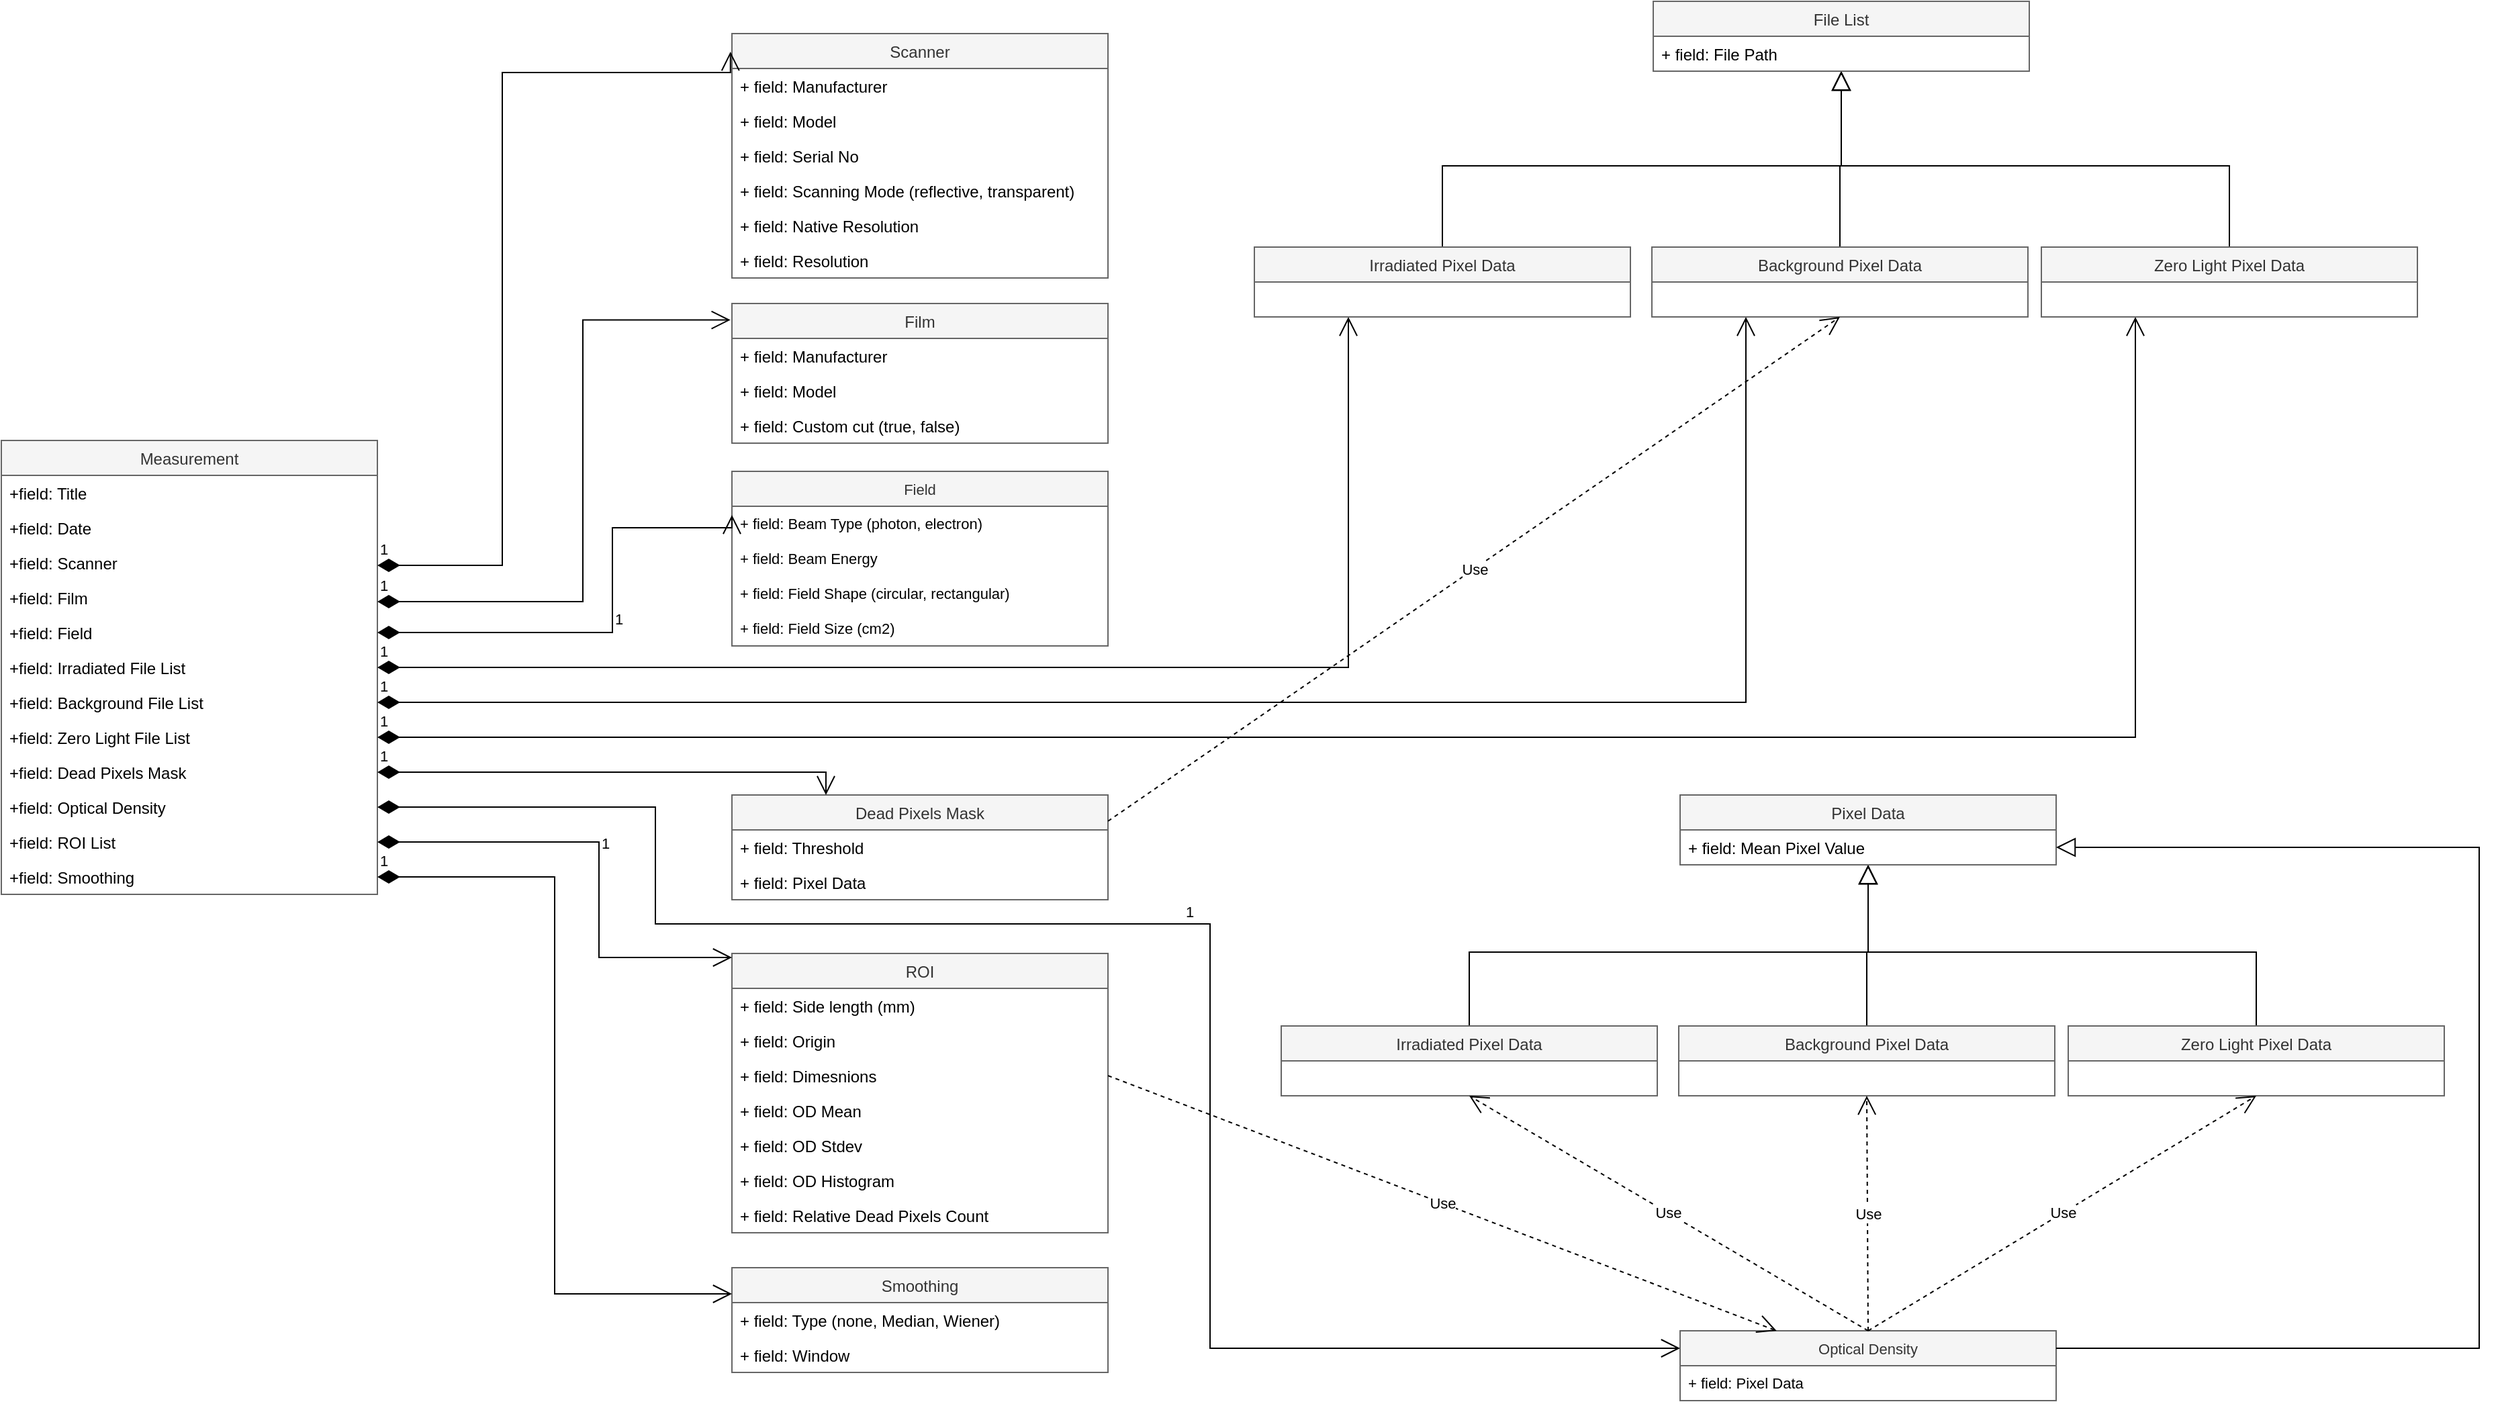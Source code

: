 <mxfile version="18.1.3" type="device" pages="2"><diagram id="Cgivi8TTcmem7rVzOhgb" name="v1"><mxGraphModel dx="2031" dy="1474" grid="0" gridSize="10" guides="1" tooltips="1" connect="1" arrows="1" fold="1" page="0" pageScale="1" pageWidth="1920" pageHeight="1200" background="none" math="0" shadow="0"><root><mxCell id="0"/><mxCell id="1" parent="0"/><mxCell id="pAHylOsLLGRIV1jF3Gna-67" style="edgeStyle=orthogonalEdgeStyle;rounded=0;orthogonalLoop=1;jettySize=auto;html=1;exitX=0.5;exitY=0;exitDx=0;exitDy=0;endArrow=block;endFill=0;endSize=12;entryX=0.5;entryY=1;entryDx=0;entryDy=0;" parent="1" source="pAHylOsLLGRIV1jF3Gna-60" target="pAHylOsLLGRIV1jF3Gna-33" edge="1"><mxGeometry relative="1" as="geometry"><mxPoint x="1412" y="424" as="targetPoint"/></mxGeometry></mxCell><mxCell id="pAHylOsLLGRIV1jF3Gna-77" style="edgeStyle=orthogonalEdgeStyle;rounded=0;orthogonalLoop=1;jettySize=auto;html=1;exitX=0.5;exitY=0;exitDx=0;exitDy=0;endArrow=block;endFill=0;endSize=12;entryX=0.5;entryY=1;entryDx=0;entryDy=0;" parent="1" source="pAHylOsLLGRIV1jF3Gna-65" target="pAHylOsLLGRIV1jF3Gna-33" edge="1"><mxGeometry relative="1" as="geometry"><mxPoint x="877" y="675" as="sourcePoint"/><mxPoint x="1462" y="414" as="targetPoint"/></mxGeometry></mxCell><mxCell id="pAHylOsLLGRIV1jF3Gna-78" style="edgeStyle=orthogonalEdgeStyle;rounded=0;orthogonalLoop=1;jettySize=auto;html=1;exitX=0.5;exitY=0;exitDx=0;exitDy=0;endArrow=block;endFill=0;endSize=12;entryX=0.5;entryY=1;entryDx=0;entryDy=0;" parent="1" source="pAHylOsLLGRIV1jF3Gna-66" target="pAHylOsLLGRIV1jF3Gna-33" edge="1"><mxGeometry relative="1" as="geometry"><mxPoint x="887" y="685" as="sourcePoint"/><mxPoint x="1466" y="443" as="targetPoint"/></mxGeometry></mxCell><mxCell id="pAHylOsLLGRIV1jF3Gna-5" value="Measurement" style="swimlane;fontStyle=0;childLayout=stackLayout;horizontal=1;startSize=26;fillColor=#f5f5f5;horizontalStack=0;resizeParent=1;resizeParentMax=0;resizeLast=0;collapsible=1;marginBottom=0;fontColor=#333333;strokeColor=#666666;" parent="1" vertex="1"><mxGeometry x="50" y="60" width="280" height="338" as="geometry"/></mxCell><mxCell id="pAHylOsLLGRIV1jF3Gna-11" value="+field: Title&#xA;" style="text;strokeColor=none;fillColor=none;align=left;verticalAlign=top;spacingLeft=4;spacingRight=4;overflow=hidden;rotatable=0;points=[[0,0.5],[1,0.5]];portConstraint=eastwest;" parent="pAHylOsLLGRIV1jF3Gna-5" vertex="1"><mxGeometry y="26" width="280" height="26" as="geometry"/></mxCell><mxCell id="pAHylOsLLGRIV1jF3Gna-12" value="+field: Date" style="text;strokeColor=none;fillColor=none;align=left;verticalAlign=top;spacingLeft=4;spacingRight=4;overflow=hidden;rotatable=0;points=[[0,0.5],[1,0.5]];portConstraint=eastwest;" parent="pAHylOsLLGRIV1jF3Gna-5" vertex="1"><mxGeometry y="52" width="280" height="26" as="geometry"/></mxCell><mxCell id="pAHylOsLLGRIV1jF3Gna-14" value="+field: Scanner" style="text;strokeColor=none;fillColor=none;align=left;verticalAlign=top;spacingLeft=4;spacingRight=4;overflow=hidden;rotatable=0;points=[[0,0.5],[1,0.5]];portConstraint=eastwest;" parent="pAHylOsLLGRIV1jF3Gna-5" vertex="1"><mxGeometry y="78" width="280" height="26" as="geometry"/></mxCell><mxCell id="pAHylOsLLGRIV1jF3Gna-15" value="+field: Film" style="text;strokeColor=none;fillColor=none;align=left;verticalAlign=top;spacingLeft=4;spacingRight=4;overflow=hidden;rotatable=0;points=[[0,0.5],[1,0.5]];portConstraint=eastwest;" parent="pAHylOsLLGRIV1jF3Gna-5" vertex="1"><mxGeometry y="104" width="280" height="26" as="geometry"/></mxCell><mxCell id="pAHylOsLLGRIV1jF3Gna-122" value="+field: Field" style="text;strokeColor=none;fillColor=none;align=left;verticalAlign=top;spacingLeft=4;spacingRight=4;overflow=hidden;rotatable=0;points=[[0,0.5],[1,0.5]];portConstraint=eastwest;" parent="pAHylOsLLGRIV1jF3Gna-5" vertex="1"><mxGeometry y="130" width="280" height="26" as="geometry"/></mxCell><mxCell id="pAHylOsLLGRIV1jF3Gna-6" value="+field: Irradiated File List&#xA;" style="text;strokeColor=none;fillColor=none;align=left;verticalAlign=top;spacingLeft=4;spacingRight=4;overflow=hidden;rotatable=0;points=[[0,0.5],[1,0.5]];portConstraint=eastwest;" parent="pAHylOsLLGRIV1jF3Gna-5" vertex="1"><mxGeometry y="156" width="280" height="26" as="geometry"/></mxCell><mxCell id="pAHylOsLLGRIV1jF3Gna-7" value="+field: Background File List" style="text;strokeColor=none;fillColor=none;align=left;verticalAlign=top;spacingLeft=4;spacingRight=4;overflow=hidden;rotatable=0;points=[[0,0.5],[1,0.5]];portConstraint=eastwest;" parent="pAHylOsLLGRIV1jF3Gna-5" vertex="1"><mxGeometry y="182" width="280" height="26" as="geometry"/></mxCell><mxCell id="pAHylOsLLGRIV1jF3Gna-8" value="+field: Zero Light File List" style="text;strokeColor=none;fillColor=none;align=left;verticalAlign=top;spacingLeft=4;spacingRight=4;overflow=hidden;rotatable=0;points=[[0,0.5],[1,0.5]];portConstraint=eastwest;" parent="pAHylOsLLGRIV1jF3Gna-5" vertex="1"><mxGeometry y="208" width="280" height="26" as="geometry"/></mxCell><mxCell id="pAHylOsLLGRIV1jF3Gna-9" value="+field: Dead Pixels Mask" style="text;strokeColor=none;fillColor=none;align=left;verticalAlign=top;spacingLeft=4;spacingRight=4;overflow=hidden;rotatable=0;points=[[0,0.5],[1,0.5]];portConstraint=eastwest;" parent="pAHylOsLLGRIV1jF3Gna-5" vertex="1"><mxGeometry y="234" width="280" height="26" as="geometry"/></mxCell><mxCell id="pAHylOsLLGRIV1jF3Gna-10" value="+field: Optical Density" style="text;strokeColor=none;fillColor=none;align=left;verticalAlign=top;spacingLeft=4;spacingRight=4;overflow=hidden;rotatable=0;points=[[0,0.5],[1,0.5]];portConstraint=eastwest;" parent="pAHylOsLLGRIV1jF3Gna-5" vertex="1"><mxGeometry y="260" width="280" height="26" as="geometry"/></mxCell><mxCell id="pAHylOsLLGRIV1jF3Gna-32" value="+field: ROI List" style="text;strokeColor=none;fillColor=none;align=left;verticalAlign=top;spacingLeft=4;spacingRight=4;overflow=hidden;rotatable=0;points=[[0,0.5],[1,0.5]];portConstraint=eastwest;" parent="pAHylOsLLGRIV1jF3Gna-5" vertex="1"><mxGeometry y="286" width="280" height="26" as="geometry"/></mxCell><mxCell id="pAHylOsLLGRIV1jF3Gna-50" value="+field: Smoothing&#xA;" style="text;strokeColor=none;fillColor=none;align=left;verticalAlign=top;spacingLeft=4;spacingRight=4;overflow=hidden;rotatable=0;points=[[0,0.5],[1,0.5]];portConstraint=eastwest;" parent="pAHylOsLLGRIV1jF3Gna-5" vertex="1"><mxGeometry y="312" width="280" height="26" as="geometry"/></mxCell><mxCell id="pAHylOsLLGRIV1jF3Gna-16" value="Scanner" style="swimlane;fontStyle=0;childLayout=stackLayout;horizontal=1;startSize=26;fillColor=#f5f5f5;horizontalStack=0;resizeParent=1;resizeParentMax=0;resizeLast=0;collapsible=1;marginBottom=0;fontColor=#333333;strokeColor=#666666;" parent="1" vertex="1"><mxGeometry x="594" y="-243" width="280" height="182" as="geometry"/></mxCell><mxCell id="pAHylOsLLGRIV1jF3Gna-18" value="+ field: Manufacturer" style="text;strokeColor=none;fillColor=none;align=left;verticalAlign=top;spacingLeft=4;spacingRight=4;overflow=hidden;rotatable=0;points=[[0,0.5],[1,0.5]];portConstraint=eastwest;" parent="pAHylOsLLGRIV1jF3Gna-16" vertex="1"><mxGeometry y="26" width="280" height="26" as="geometry"/></mxCell><mxCell id="pAHylOsLLGRIV1jF3Gna-20" value="+ field: Model" style="text;strokeColor=none;fillColor=none;align=left;verticalAlign=top;spacingLeft=4;spacingRight=4;overflow=hidden;rotatable=0;points=[[0,0.5],[1,0.5]];portConstraint=eastwest;" parent="pAHylOsLLGRIV1jF3Gna-16" vertex="1"><mxGeometry y="52" width="280" height="26" as="geometry"/></mxCell><mxCell id="pAHylOsLLGRIV1jF3Gna-21" value="+ field: Serial No" style="text;strokeColor=none;fillColor=none;align=left;verticalAlign=top;spacingLeft=4;spacingRight=4;overflow=hidden;rotatable=0;points=[[0,0.5],[1,0.5]];portConstraint=eastwest;" parent="pAHylOsLLGRIV1jF3Gna-16" vertex="1"><mxGeometry y="78" width="280" height="26" as="geometry"/></mxCell><mxCell id="pAHylOsLLGRIV1jF3Gna-19" value="+ field: Scanning Mode (reflective, transparent)" style="text;strokeColor=none;fillColor=none;align=left;verticalAlign=top;spacingLeft=4;spacingRight=4;overflow=hidden;rotatable=0;points=[[0,0.5],[1,0.5]];portConstraint=eastwest;" parent="pAHylOsLLGRIV1jF3Gna-16" vertex="1"><mxGeometry y="104" width="280" height="26" as="geometry"/></mxCell><mxCell id="pAHylOsLLGRIV1jF3Gna-22" value="+ field: Native Resolution" style="text;strokeColor=none;fillColor=none;align=left;verticalAlign=top;spacingLeft=4;spacingRight=4;overflow=hidden;rotatable=0;points=[[0,0.5],[1,0.5]];portConstraint=eastwest;" parent="pAHylOsLLGRIV1jF3Gna-16" vertex="1"><mxGeometry y="130" width="280" height="26" as="geometry"/></mxCell><mxCell id="pAHylOsLLGRIV1jF3Gna-31" value="+ field: Resolution" style="text;strokeColor=none;fillColor=none;align=left;verticalAlign=top;spacingLeft=4;spacingRight=4;overflow=hidden;rotatable=0;points=[[0,0.5],[1,0.5]];portConstraint=eastwest;" parent="pAHylOsLLGRIV1jF3Gna-16" vertex="1"><mxGeometry y="156" width="280" height="26" as="geometry"/></mxCell><mxCell id="pAHylOsLLGRIV1jF3Gna-23" value="Film" style="swimlane;fontStyle=0;childLayout=stackLayout;horizontal=1;startSize=26;fillColor=#f5f5f5;horizontalStack=0;resizeParent=1;resizeParentMax=0;resizeLast=0;collapsible=1;marginBottom=0;fontColor=#333333;strokeColor=#666666;" parent="1" vertex="1"><mxGeometry x="594" y="-42" width="280" height="104" as="geometry"/></mxCell><mxCell id="pAHylOsLLGRIV1jF3Gna-24" value="+ field: Manufacturer" style="text;strokeColor=none;fillColor=none;align=left;verticalAlign=top;spacingLeft=4;spacingRight=4;overflow=hidden;rotatable=0;points=[[0,0.5],[1,0.5]];portConstraint=eastwest;" parent="pAHylOsLLGRIV1jF3Gna-23" vertex="1"><mxGeometry y="26" width="280" height="26" as="geometry"/></mxCell><mxCell id="pAHylOsLLGRIV1jF3Gna-27" value="+ field: Model" style="text;strokeColor=none;fillColor=none;align=left;verticalAlign=top;spacingLeft=4;spacingRight=4;overflow=hidden;rotatable=0;points=[[0,0.5],[1,0.5]];portConstraint=eastwest;" parent="pAHylOsLLGRIV1jF3Gna-23" vertex="1"><mxGeometry y="52" width="280" height="26" as="geometry"/></mxCell><mxCell id="pAHylOsLLGRIV1jF3Gna-28" value="+ field: Custom cut (true, false)&#xA;" style="text;strokeColor=none;fillColor=none;align=left;verticalAlign=top;spacingLeft=4;spacingRight=4;overflow=hidden;rotatable=0;points=[[0,0.5],[1,0.5]];portConstraint=eastwest;" parent="pAHylOsLLGRIV1jF3Gna-23" vertex="1"><mxGeometry y="78" width="280" height="26" as="geometry"/></mxCell><mxCell id="pAHylOsLLGRIV1jF3Gna-38" value="ROI" style="swimlane;fontStyle=0;childLayout=stackLayout;horizontal=1;startSize=26;fillColor=#f5f5f5;horizontalStack=0;resizeParent=1;resizeParentMax=0;resizeLast=0;collapsible=1;marginBottom=0;fontColor=#333333;strokeColor=#666666;" parent="1" vertex="1"><mxGeometry x="594" y="442" width="280" height="208" as="geometry"/></mxCell><mxCell id="pAHylOsLLGRIV1jF3Gna-39" value="+ field: Side length (mm)" style="text;strokeColor=none;fillColor=none;align=left;verticalAlign=top;spacingLeft=4;spacingRight=4;overflow=hidden;rotatable=0;points=[[0,0.5],[1,0.5]];portConstraint=eastwest;" parent="pAHylOsLLGRIV1jF3Gna-38" vertex="1"><mxGeometry y="26" width="280" height="26" as="geometry"/></mxCell><mxCell id="pAHylOsLLGRIV1jF3Gna-106" value="+ field: Origin" style="text;strokeColor=none;fillColor=none;align=left;verticalAlign=top;spacingLeft=4;spacingRight=4;overflow=hidden;rotatable=0;points=[[0,0.5],[1,0.5]];portConstraint=eastwest;" parent="pAHylOsLLGRIV1jF3Gna-38" vertex="1"><mxGeometry y="52" width="280" height="26" as="geometry"/></mxCell><mxCell id="pAHylOsLLGRIV1jF3Gna-42" value="+ field: Dimesnions" style="text;strokeColor=none;fillColor=none;align=left;verticalAlign=top;spacingLeft=4;spacingRight=4;overflow=hidden;rotatable=0;points=[[0,0.5],[1,0.5]];portConstraint=eastwest;" parent="pAHylOsLLGRIV1jF3Gna-38" vertex="1"><mxGeometry y="78" width="280" height="26" as="geometry"/></mxCell><mxCell id="pAHylOsLLGRIV1jF3Gna-112" value="+ field: OD Mean" style="text;strokeColor=none;fillColor=none;align=left;verticalAlign=top;spacingLeft=4;spacingRight=4;overflow=hidden;rotatable=0;points=[[0,0.5],[1,0.5]];portConstraint=eastwest;" parent="pAHylOsLLGRIV1jF3Gna-38" vertex="1"><mxGeometry y="104" width="280" height="26" as="geometry"/></mxCell><mxCell id="pAHylOsLLGRIV1jF3Gna-113" value="+ field: OD Stdev" style="text;strokeColor=none;fillColor=none;align=left;verticalAlign=top;spacingLeft=4;spacingRight=4;overflow=hidden;rotatable=0;points=[[0,0.5],[1,0.5]];portConstraint=eastwest;" parent="pAHylOsLLGRIV1jF3Gna-38" vertex="1"><mxGeometry y="130" width="280" height="26" as="geometry"/></mxCell><mxCell id="pAHylOsLLGRIV1jF3Gna-114" value="+ field: OD Histogram" style="text;strokeColor=none;fillColor=none;align=left;verticalAlign=top;spacingLeft=4;spacingRight=4;overflow=hidden;rotatable=0;points=[[0,0.5],[1,0.5]];portConstraint=eastwest;" parent="pAHylOsLLGRIV1jF3Gna-38" vertex="1"><mxGeometry y="156" width="280" height="26" as="geometry"/></mxCell><mxCell id="pAHylOsLLGRIV1jF3Gna-115" value="+ field: Relative Dead Pixels Count" style="text;strokeColor=none;fillColor=none;align=left;verticalAlign=top;spacingLeft=4;spacingRight=4;overflow=hidden;rotatable=0;points=[[0,0.5],[1,0.5]];portConstraint=eastwest;" parent="pAHylOsLLGRIV1jF3Gna-38" vertex="1"><mxGeometry y="182" width="280" height="26" as="geometry"/></mxCell><mxCell id="pAHylOsLLGRIV1jF3Gna-44" value="Dead Pixels Mask" style="swimlane;fontStyle=0;childLayout=stackLayout;horizontal=1;startSize=26;fillColor=#f5f5f5;horizontalStack=0;resizeParent=1;resizeParentMax=0;resizeLast=0;collapsible=1;marginBottom=0;fontColor=#333333;strokeColor=#666666;" parent="1" vertex="1"><mxGeometry x="594" y="324" width="280" height="78" as="geometry"/></mxCell><mxCell id="pAHylOsLLGRIV1jF3Gna-49" value="+ field: Threshold" style="text;strokeColor=none;fillColor=none;align=left;verticalAlign=top;spacingLeft=4;spacingRight=4;overflow=hidden;rotatable=0;points=[[0,0.5],[1,0.5]];portConstraint=eastwest;" parent="pAHylOsLLGRIV1jF3Gna-44" vertex="1"><mxGeometry y="26" width="280" height="26" as="geometry"/></mxCell><mxCell id="pAHylOsLLGRIV1jF3Gna-46" value="+ field: Pixel Data" style="text;strokeColor=none;fillColor=none;align=left;verticalAlign=top;spacingLeft=4;spacingRight=4;overflow=hidden;rotatable=0;points=[[0,0.5],[1,0.5]];portConstraint=eastwest;" parent="pAHylOsLLGRIV1jF3Gna-44" vertex="1"><mxGeometry y="52" width="280" height="26" as="geometry"/></mxCell><mxCell id="pAHylOsLLGRIV1jF3Gna-52" value="Smoothing" style="swimlane;fontStyle=0;childLayout=stackLayout;horizontal=1;startSize=26;fillColor=#f5f5f5;horizontalStack=0;resizeParent=1;resizeParentMax=0;resizeLast=0;collapsible=1;marginBottom=0;fontColor=#333333;strokeColor=#666666;" parent="1" vertex="1"><mxGeometry x="594" y="676" width="280" height="78" as="geometry"/></mxCell><mxCell id="pAHylOsLLGRIV1jF3Gna-53" value="+ field: Type (none, Median, Wiener)" style="text;strokeColor=none;fillColor=none;align=left;verticalAlign=top;spacingLeft=4;spacingRight=4;overflow=hidden;rotatable=0;points=[[0,0.5],[1,0.5]];portConstraint=eastwest;" parent="pAHylOsLLGRIV1jF3Gna-52" vertex="1"><mxGeometry y="26" width="280" height="26" as="geometry"/></mxCell><mxCell id="pAHylOsLLGRIV1jF3Gna-54" value="+ field: Window" style="text;strokeColor=none;fillColor=none;align=left;verticalAlign=top;spacingLeft=4;spacingRight=4;overflow=hidden;rotatable=0;points=[[0,0.5],[1,0.5]];portConstraint=eastwest;" parent="pAHylOsLLGRIV1jF3Gna-52" vertex="1"><mxGeometry y="52" width="280" height="26" as="geometry"/></mxCell><mxCell id="pAHylOsLLGRIV1jF3Gna-57" value="1" style="endArrow=open;html=1;endSize=12;startArrow=diamondThin;startSize=14;startFill=1;align=left;verticalAlign=bottom;rounded=0;entryX=-0.004;entryY=0.074;entryDx=0;entryDy=0;entryPerimeter=0;edgeStyle=orthogonalEdgeStyle;" parent="1" source="pAHylOsLLGRIV1jF3Gna-14" target="pAHylOsLLGRIV1jF3Gna-16" edge="1"><mxGeometry x="-1" y="3" relative="1" as="geometry"><mxPoint x="366" y="154" as="sourcePoint"/><mxPoint x="526" y="154" as="targetPoint"/><Array as="points"><mxPoint x="423" y="153"/><mxPoint x="423" y="-214"/></Array></mxGeometry></mxCell><mxCell id="pAHylOsLLGRIV1jF3Gna-58" value="1" style="endArrow=open;html=1;endSize=12;startArrow=diamondThin;startSize=14;startFill=1;align=left;verticalAlign=bottom;rounded=0;entryX=-0.004;entryY=0.118;entryDx=0;entryDy=0;entryPerimeter=0;shadow=0;sketch=0;edgeStyle=orthogonalEdgeStyle;" parent="1" source="pAHylOsLLGRIV1jF3Gna-15" target="pAHylOsLLGRIV1jF3Gna-23" edge="1"><mxGeometry x="-1" y="3" relative="1" as="geometry"><mxPoint x="532" y="383" as="sourcePoint"/><mxPoint x="692" y="383" as="targetPoint"/><Array as="points"><mxPoint x="483" y="180"/></Array></mxGeometry></mxCell><mxCell id="pAHylOsLLGRIV1jF3Gna-60" value="Irradiated Pixel Data" style="swimlane;fontStyle=0;childLayout=stackLayout;horizontal=1;startSize=26;fillColor=#f5f5f5;horizontalStack=0;resizeParent=1;resizeParentMax=0;resizeLast=0;collapsible=1;marginBottom=0;fontColor=#333333;strokeColor=#666666;" parent="1" vertex="1"><mxGeometry x="1003" y="496" width="280" height="52" as="geometry"/></mxCell><mxCell id="pAHylOsLLGRIV1jF3Gna-66" value="Zero Light Pixel Data" style="swimlane;fontStyle=0;childLayout=stackLayout;horizontal=1;startSize=26;fillColor=#f5f5f5;horizontalStack=0;resizeParent=1;resizeParentMax=0;resizeLast=0;collapsible=1;marginBottom=0;fontColor=#333333;strokeColor=#666666;" parent="1" vertex="1"><mxGeometry x="1589" y="496" width="280" height="52" as="geometry"/></mxCell><mxCell id="pAHylOsLLGRIV1jF3Gna-72" value="1" style="endArrow=open;html=1;endSize=12;startArrow=diamondThin;startSize=14;startFill=1;edgeStyle=orthogonalEdgeStyle;align=left;verticalAlign=bottom;rounded=0;shadow=0;sketch=0;entryX=0.25;entryY=1;entryDx=0;entryDy=0;" parent="1" source="pAHylOsLLGRIV1jF3Gna-6" target="pAHylOsLLGRIV1jF3Gna-82" edge="1"><mxGeometry x="-1" y="3" relative="1" as="geometry"><mxPoint x="532" y="383" as="sourcePoint"/><mxPoint x="607" y="53" as="targetPoint"/><Array as="points"><mxPoint x="1053" y="229"/></Array></mxGeometry></mxCell><mxCell id="pAHylOsLLGRIV1jF3Gna-73" value="1" style="endArrow=open;html=1;endSize=12;startArrow=diamondThin;startSize=14;startFill=1;edgeStyle=orthogonalEdgeStyle;align=left;verticalAlign=bottom;rounded=0;shadow=0;sketch=0;entryX=0.25;entryY=1;entryDx=0;entryDy=0;" parent="1" source="pAHylOsLLGRIV1jF3Gna-8" target="pAHylOsLLGRIV1jF3Gna-83" edge="1"><mxGeometry x="-1" y="3" relative="1" as="geometry"><mxPoint x="532" y="383" as="sourcePoint"/><mxPoint x="959" y="61" as="targetPoint"/></mxGeometry></mxCell><mxCell id="pAHylOsLLGRIV1jF3Gna-74" value="1" style="endArrow=open;html=1;endSize=12;startArrow=diamondThin;startSize=14;startFill=1;edgeStyle=orthogonalEdgeStyle;align=left;verticalAlign=bottom;rounded=0;shadow=0;sketch=0;entryX=0.25;entryY=1;entryDx=0;entryDy=0;" parent="1" source="pAHylOsLLGRIV1jF3Gna-7" target="pAHylOsLLGRIV1jF3Gna-87" edge="1"><mxGeometry x="-1" y="3" relative="1" as="geometry"><mxPoint x="532" y="383" as="sourcePoint"/><mxPoint x="821" y="58" as="targetPoint"/></mxGeometry></mxCell><mxCell id="pAHylOsLLGRIV1jF3Gna-33" value="Pixel Data" style="swimlane;fontStyle=0;childLayout=stackLayout;horizontal=1;startSize=26;fillColor=#f5f5f5;horizontalStack=0;resizeParent=1;resizeParentMax=0;resizeLast=0;collapsible=1;marginBottom=0;fontColor=#333333;strokeColor=#666666;" parent="1" vertex="1"><mxGeometry x="1300" y="324" width="280" height="52" as="geometry"/></mxCell><mxCell id="pAHylOsLLGRIV1jF3Gna-35" value="+ field: Mean Pixel Value" style="text;strokeColor=none;fillColor=none;align=left;verticalAlign=top;spacingLeft=4;spacingRight=4;overflow=hidden;rotatable=0;points=[[0,0.5],[1,0.5]];portConstraint=eastwest;" parent="pAHylOsLLGRIV1jF3Gna-33" vertex="1"><mxGeometry y="26" width="280" height="26" as="geometry"/></mxCell><mxCell id="pAHylOsLLGRIV1jF3Gna-65" value="Background Pixel Data" style="swimlane;fontStyle=0;childLayout=stackLayout;horizontal=1;startSize=26;fillColor=#f5f5f5;horizontalStack=0;resizeParent=1;resizeParentMax=0;resizeLast=0;collapsible=1;marginBottom=0;fontColor=#333333;strokeColor=#666666;" parent="1" vertex="1"><mxGeometry x="1299" y="496" width="280" height="52" as="geometry"/></mxCell><mxCell id="pAHylOsLLGRIV1jF3Gna-79" style="edgeStyle=orthogonalEdgeStyle;rounded=0;orthogonalLoop=1;jettySize=auto;html=1;exitX=0.5;exitY=0;exitDx=0;exitDy=0;endArrow=block;endFill=0;endSize=12;entryX=0.5;entryY=1;entryDx=0;entryDy=0;" parent="1" source="pAHylOsLLGRIV1jF3Gna-82" target="pAHylOsLLGRIV1jF3Gna-84" edge="1"><mxGeometry relative="1" as="geometry"><mxPoint x="1392" y="-156" as="targetPoint"/></mxGeometry></mxCell><mxCell id="pAHylOsLLGRIV1jF3Gna-80" style="edgeStyle=orthogonalEdgeStyle;rounded=0;orthogonalLoop=1;jettySize=auto;html=1;exitX=0.5;exitY=0;exitDx=0;exitDy=0;endArrow=block;endFill=0;endSize=12;entryX=0.5;entryY=1;entryDx=0;entryDy=0;" parent="1" source="pAHylOsLLGRIV1jF3Gna-87" target="pAHylOsLLGRIV1jF3Gna-84" edge="1"><mxGeometry relative="1" as="geometry"><mxPoint x="857" y="95" as="sourcePoint"/><mxPoint x="1442" y="-166" as="targetPoint"/></mxGeometry></mxCell><mxCell id="pAHylOsLLGRIV1jF3Gna-81" style="edgeStyle=orthogonalEdgeStyle;rounded=0;orthogonalLoop=1;jettySize=auto;html=1;exitX=0.5;exitY=0;exitDx=0;exitDy=0;endArrow=block;endFill=0;endSize=12;entryX=0.5;entryY=1;entryDx=0;entryDy=0;" parent="1" source="pAHylOsLLGRIV1jF3Gna-83" target="pAHylOsLLGRIV1jF3Gna-84" edge="1"><mxGeometry relative="1" as="geometry"><mxPoint x="867" y="105" as="sourcePoint"/><mxPoint x="1446" y="-137" as="targetPoint"/></mxGeometry></mxCell><mxCell id="pAHylOsLLGRIV1jF3Gna-82" value="Irradiated Pixel Data" style="swimlane;fontStyle=0;childLayout=stackLayout;horizontal=1;startSize=26;fillColor=#f5f5f5;horizontalStack=0;resizeParent=1;resizeParentMax=0;resizeLast=0;collapsible=1;marginBottom=0;fontColor=#333333;strokeColor=#666666;" parent="1" vertex="1"><mxGeometry x="983" y="-84" width="280" height="52" as="geometry"/></mxCell><mxCell id="pAHylOsLLGRIV1jF3Gna-83" value="Zero Light Pixel Data" style="swimlane;fontStyle=0;childLayout=stackLayout;horizontal=1;startSize=26;fillColor=#f5f5f5;horizontalStack=0;resizeParent=1;resizeParentMax=0;resizeLast=0;collapsible=1;marginBottom=0;fontColor=#333333;strokeColor=#666666;" parent="1" vertex="1"><mxGeometry x="1569" y="-84" width="280" height="52" as="geometry"/></mxCell><mxCell id="pAHylOsLLGRIV1jF3Gna-84" value="File List" style="swimlane;fontStyle=0;childLayout=stackLayout;horizontal=1;startSize=26;fillColor=#f5f5f5;horizontalStack=0;resizeParent=1;resizeParentMax=0;resizeLast=0;collapsible=1;marginBottom=0;fontColor=#333333;strokeColor=#666666;" parent="1" vertex="1"><mxGeometry x="1280" y="-267" width="280" height="52" as="geometry"/></mxCell><mxCell id="pAHylOsLLGRIV1jF3Gna-85" value="+ field: File Path" style="text;strokeColor=none;fillColor=none;align=left;verticalAlign=top;spacingLeft=4;spacingRight=4;overflow=hidden;rotatable=0;points=[[0,0.5],[1,0.5]];portConstraint=eastwest;" parent="pAHylOsLLGRIV1jF3Gna-84" vertex="1"><mxGeometry y="26" width="280" height="26" as="geometry"/></mxCell><mxCell id="pAHylOsLLGRIV1jF3Gna-87" value="Background Pixel Data" style="swimlane;fontStyle=0;childLayout=stackLayout;horizontal=1;startSize=26;fillColor=#f5f5f5;horizontalStack=0;resizeParent=1;resizeParentMax=0;resizeLast=0;collapsible=1;marginBottom=0;fontColor=#333333;strokeColor=#666666;" parent="1" vertex="1"><mxGeometry x="1279" y="-84" width="280" height="52" as="geometry"/></mxCell><mxCell id="pAHylOsLLGRIV1jF3Gna-90" value="1" style="endArrow=open;html=1;endSize=12;startArrow=diamondThin;startSize=14;startFill=1;edgeStyle=orthogonalEdgeStyle;align=left;verticalAlign=bottom;rounded=0;shadow=0;sketch=0;entryX=0.25;entryY=0;entryDx=0;entryDy=0;" parent="1" source="pAHylOsLLGRIV1jF3Gna-9" target="pAHylOsLLGRIV1jF3Gna-44" edge="1"><mxGeometry x="-1" y="3" relative="1" as="geometry"><mxPoint x="340" y="265.0" as="sourcePoint"/><mxPoint x="1344" y="400" as="targetPoint"/><Array as="points"><mxPoint x="664" y="307"/></Array></mxGeometry></mxCell><mxCell id="pAHylOsLLGRIV1jF3Gna-91" value="Optical Density" style="swimlane;fontStyle=0;childLayout=stackLayout;horizontal=1;startSize=26;fillColor=#f5f5f5;horizontalStack=0;resizeParent=1;resizeParentMax=0;resizeLast=0;collapsible=1;marginBottom=0;fontFamily=Helvetica;fontSize=11;fontColor=#333333;strokeColor=#666666;" parent="1" vertex="1"><mxGeometry x="1300" y="723" width="280" height="52" as="geometry"/></mxCell><mxCell id="pAHylOsLLGRIV1jF3Gna-92" value="+ field: Pixel Data" style="text;strokeColor=none;fillColor=none;align=left;verticalAlign=top;spacingLeft=4;spacingRight=4;overflow=hidden;rotatable=0;points=[[0,0.5],[1,0.5]];portConstraint=eastwest;fontFamily=Helvetica;fontSize=11;fontColor=default;" parent="pAHylOsLLGRIV1jF3Gna-91" vertex="1"><mxGeometry y="26" width="280" height="26" as="geometry"/></mxCell><mxCell id="pAHylOsLLGRIV1jF3Gna-96" value="Use" style="endArrow=open;endSize=12;dashed=1;html=1;rounded=0;labelBackgroundColor=default;fontFamily=Helvetica;fontSize=11;fontColor=default;strokeColor=default;shape=connector;jumpStyle=arc;exitX=0.5;exitY=0;exitDx=0;exitDy=0;entryX=0.5;entryY=1;entryDx=0;entryDy=0;" parent="1" source="pAHylOsLLGRIV1jF3Gna-91" target="pAHylOsLLGRIV1jF3Gna-60" edge="1"><mxGeometry width="160" relative="1" as="geometry"><mxPoint x="944" y="719" as="sourcePoint"/><mxPoint x="1104" y="719" as="targetPoint"/></mxGeometry></mxCell><mxCell id="pAHylOsLLGRIV1jF3Gna-97" value="Use" style="endArrow=open;endSize=12;dashed=1;html=1;rounded=0;labelBackgroundColor=default;fontFamily=Helvetica;fontSize=11;fontColor=default;strokeColor=default;shape=connector;jumpStyle=arc;exitX=0.5;exitY=0;exitDx=0;exitDy=0;entryX=0.5;entryY=1;entryDx=0;entryDy=0;" parent="1" source="pAHylOsLLGRIV1jF3Gna-91" target="pAHylOsLLGRIV1jF3Gna-65" edge="1"><mxGeometry width="160" relative="1" as="geometry"><mxPoint x="1450" y="647" as="sourcePoint"/><mxPoint x="1153" y="558" as="targetPoint"/></mxGeometry></mxCell><mxCell id="pAHylOsLLGRIV1jF3Gna-98" value="Use" style="endArrow=open;endSize=12;dashed=1;html=1;rounded=0;labelBackgroundColor=default;fontFamily=Helvetica;fontSize=11;fontColor=default;strokeColor=default;shape=connector;jumpStyle=arc;entryX=0.5;entryY=1;entryDx=0;entryDy=0;exitX=0.5;exitY=0;exitDx=0;exitDy=0;" parent="1" source="pAHylOsLLGRIV1jF3Gna-91" target="pAHylOsLLGRIV1jF3Gna-66" edge="1"><mxGeometry width="160" relative="1" as="geometry"><mxPoint x="1455" y="625" as="sourcePoint"/><mxPoint x="1449" y="558" as="targetPoint"/></mxGeometry></mxCell><mxCell id="pAHylOsLLGRIV1jF3Gna-100" value="1" style="endArrow=open;html=1;endSize=12;startArrow=diamondThin;startSize=14;startFill=1;edgeStyle=orthogonalEdgeStyle;align=left;verticalAlign=bottom;rounded=0;shadow=0;sketch=0;jumpStyle=none;exitX=1;exitY=0.5;exitDx=0;exitDy=0;" parent="1" source="pAHylOsLLGRIV1jF3Gna-32" target="pAHylOsLLGRIV1jF3Gna-38" edge="1"><mxGeometry relative="1" as="geometry"><mxPoint x="379" y="487" as="sourcePoint"/><mxPoint x="543" y="492" as="targetPoint"/><Array as="points"><mxPoint x="495" y="359"/><mxPoint x="495" y="445"/></Array></mxGeometry></mxCell><mxCell id="pAHylOsLLGRIV1jF3Gna-105" value="1" style="endArrow=open;html=1;endSize=12;startArrow=diamondThin;startSize=14;startFill=1;edgeStyle=orthogonalEdgeStyle;align=left;verticalAlign=bottom;rounded=0;shadow=0;sketch=0;entryX=0;entryY=0.25;entryDx=0;entryDy=0;jumpStyle=arc;" parent="1" source="pAHylOsLLGRIV1jF3Gna-50" target="pAHylOsLLGRIV1jF3Gna-52" edge="1"><mxGeometry x="-1" y="3" relative="1" as="geometry"><mxPoint x="340" y="343" as="sourcePoint"/><mxPoint x="604" y="520.5" as="targetPoint"/></mxGeometry></mxCell><mxCell id="pAHylOsLLGRIV1jF3Gna-107" value="Use" style="endArrow=open;endSize=12;dashed=1;html=1;rounded=0;labelBackgroundColor=default;fontFamily=Helvetica;fontSize=11;fontColor=default;strokeColor=default;shape=connector;jumpStyle=none;exitX=1;exitY=0.25;exitDx=0;exitDy=0;entryX=0.5;entryY=1;entryDx=0;entryDy=0;" parent="1" source="pAHylOsLLGRIV1jF3Gna-44" target="pAHylOsLLGRIV1jF3Gna-87" edge="1"><mxGeometry width="160" relative="1" as="geometry"><mxPoint x="1229" y="391" as="sourcePoint"/><mxPoint x="932" y="302.0" as="targetPoint"/></mxGeometry></mxCell><mxCell id="pAHylOsLLGRIV1jF3Gna-116" value="Use" style="endArrow=open;endSize=12;dashed=1;html=1;rounded=0;labelBackgroundColor=default;fontFamily=Helvetica;fontSize=11;fontColor=default;strokeColor=default;shape=connector;jumpStyle=none;exitX=1;exitY=0.5;exitDx=0;exitDy=0;" parent="1" source="pAHylOsLLGRIV1jF3Gna-42" target="pAHylOsLLGRIV1jF3Gna-91" edge="1"><mxGeometry width="160" relative="1" as="geometry"><mxPoint x="884" y="342.5" as="sourcePoint"/><mxPoint x="1429" y="-22" as="targetPoint"/></mxGeometry></mxCell><mxCell id="pAHylOsLLGRIV1jF3Gna-117" style="edgeStyle=orthogonalEdgeStyle;rounded=0;orthogonalLoop=1;jettySize=auto;html=1;exitX=1;exitY=0.25;exitDx=0;exitDy=0;endArrow=block;endFill=0;endSize=12;entryX=1;entryY=0.5;entryDx=0;entryDy=0;" parent="1" source="pAHylOsLLGRIV1jF3Gna-91" target="pAHylOsLLGRIV1jF3Gna-35" edge="1"><mxGeometry relative="1" as="geometry"><mxPoint x="1739.0" y="506.0" as="sourcePoint"/><mxPoint x="1450" y="386.0" as="targetPoint"/><Array as="points"><mxPoint x="1895" y="736"/><mxPoint x="1895" y="363"/></Array></mxGeometry></mxCell><mxCell id="pAHylOsLLGRIV1jF3Gna-118" value="Field" style="swimlane;fontStyle=0;childLayout=stackLayout;horizontal=1;startSize=26;fillColor=#f5f5f5;horizontalStack=0;resizeParent=1;resizeParentMax=0;resizeLast=0;collapsible=1;marginBottom=0;fontFamily=Helvetica;fontSize=11;fontColor=#333333;strokeColor=#666666;" parent="1" vertex="1"><mxGeometry x="594" y="83" width="280" height="130" as="geometry"/></mxCell><mxCell id="pAHylOsLLGRIV1jF3Gna-119" value="+ field: Beam Type (photon, electron)" style="text;strokeColor=none;fillColor=none;align=left;verticalAlign=top;spacingLeft=4;spacingRight=4;overflow=hidden;rotatable=0;points=[[0,0.5],[1,0.5]];portConstraint=eastwest;fontFamily=Helvetica;fontSize=11;fontColor=default;" parent="pAHylOsLLGRIV1jF3Gna-118" vertex="1"><mxGeometry y="26" width="280" height="26" as="geometry"/></mxCell><mxCell id="pAHylOsLLGRIV1jF3Gna-120" value="+ field: Beam Energy" style="text;strokeColor=none;fillColor=none;align=left;verticalAlign=top;spacingLeft=4;spacingRight=4;overflow=hidden;rotatable=0;points=[[0,0.5],[1,0.5]];portConstraint=eastwest;fontFamily=Helvetica;fontSize=11;fontColor=default;" parent="pAHylOsLLGRIV1jF3Gna-118" vertex="1"><mxGeometry y="52" width="280" height="26" as="geometry"/></mxCell><mxCell id="lvsOEiIFX_VDS0ek5ZvH-1" value="+ field: Field Shape (circular, rectangular)" style="text;strokeColor=none;fillColor=none;align=left;verticalAlign=top;spacingLeft=4;spacingRight=4;overflow=hidden;rotatable=0;points=[[0,0.5],[1,0.5]];portConstraint=eastwest;fontFamily=Helvetica;fontSize=11;fontColor=default;" parent="pAHylOsLLGRIV1jF3Gna-118" vertex="1"><mxGeometry y="78" width="280" height="26" as="geometry"/></mxCell><mxCell id="pAHylOsLLGRIV1jF3Gna-121" value="+ field: Field Size (cm2)" style="text;strokeColor=none;fillColor=none;align=left;verticalAlign=top;spacingLeft=4;spacingRight=4;overflow=hidden;rotatable=0;points=[[0,0.5],[1,0.5]];portConstraint=eastwest;fontFamily=Helvetica;fontSize=11;fontColor=default;" parent="pAHylOsLLGRIV1jF3Gna-118" vertex="1"><mxGeometry y="104" width="280" height="26" as="geometry"/></mxCell><mxCell id="pAHylOsLLGRIV1jF3Gna-123" value="1" style="endArrow=open;html=1;endSize=12;startArrow=diamondThin;startSize=14;startFill=1;align=left;verticalAlign=bottom;rounded=0;shadow=0;sketch=0;edgeStyle=orthogonalEdgeStyle;exitX=1;exitY=0.5;exitDx=0;exitDy=0;entryX=0;entryY=0.25;entryDx=0;entryDy=0;" parent="1" source="pAHylOsLLGRIV1jF3Gna-122" target="pAHylOsLLGRIV1jF3Gna-118" edge="1"><mxGeometry relative="1" as="geometry"><mxPoint x="340" y="190" as="sourcePoint"/><mxPoint x="543" y="49" as="targetPoint"/><Array as="points"><mxPoint x="505" y="203"/><mxPoint x="505" y="125"/></Array></mxGeometry></mxCell><mxCell id="pAHylOsLLGRIV1jF3Gna-124" value="1" style="endArrow=open;html=1;endSize=12;startArrow=diamondThin;startSize=14;startFill=1;edgeStyle=orthogonalEdgeStyle;align=left;verticalAlign=bottom;rounded=0;shadow=0;sketch=0;jumpStyle=none;exitX=1;exitY=0.5;exitDx=0;exitDy=0;entryX=0;entryY=0.25;entryDx=0;entryDy=0;" parent="1" source="pAHylOsLLGRIV1jF3Gna-10" target="pAHylOsLLGRIV1jF3Gna-91" edge="1"><mxGeometry relative="1" as="geometry"><mxPoint x="340" y="369" as="sourcePoint"/><mxPoint x="604" y="455.021" as="targetPoint"/><Array as="points"><mxPoint x="537" y="333"/><mxPoint x="537" y="420"/><mxPoint x="950" y="420"/><mxPoint x="950" y="736"/></Array></mxGeometry></mxCell></root></mxGraphModel></diagram><diagram id="s0gxk6UsFA96ocYeFe-l" name="v2"><mxGraphModel dx="2073" dy="1285" grid="0" gridSize="10" guides="1" tooltips="1" connect="1" arrows="1" fold="1" page="0" pageScale="1" pageWidth="1200" pageHeight="1920" math="0" shadow="0"><root><mxCell id="0"/><mxCell id="1" parent="0"/><mxCell id="hU1KfE3HbSPTXe3Y5l3T-1" value="Measurement" style="swimlane;fontStyle=0;childLayout=stackLayout;horizontal=1;startSize=26;fillColor=#ffcccc;horizontalStack=0;resizeParent=1;resizeParentMax=0;resizeLast=0;collapsible=1;marginBottom=0;strokeColor=#36393d;" vertex="1" parent="1"><mxGeometry x="-123" y="157" width="140" height="312" as="geometry"/></mxCell><mxCell id="hU1KfE3HbSPTXe3Y5l3T-2" value="+ title" style="text;strokeColor=none;fillColor=none;align=left;verticalAlign=top;spacingLeft=4;spacingRight=4;overflow=hidden;rotatable=0;points=[[0,0.5],[1,0.5]];portConstraint=eastwest;" vertex="1" parent="hU1KfE3HbSPTXe3Y5l3T-1"><mxGeometry y="26" width="140" height="26" as="geometry"/></mxCell><mxCell id="hU1KfE3HbSPTXe3Y5l3T-5" value="+ date" style="text;strokeColor=none;fillColor=none;align=left;verticalAlign=top;spacingLeft=4;spacingRight=4;overflow=hidden;rotatable=0;points=[[0,0.5],[1,0.5]];portConstraint=eastwest;" vertex="1" parent="hU1KfE3HbSPTXe3Y5l3T-1"><mxGeometry y="52" width="140" height="26" as="geometry"/></mxCell><mxCell id="hU1KfE3HbSPTXe3Y5l3T-6" value="+ scanner" style="text;strokeColor=#36393d;fillColor=#cce5ff;align=left;verticalAlign=top;spacingLeft=4;spacingRight=4;overflow=hidden;rotatable=0;points=[[0,0.5],[1,0.5]];portConstraint=eastwest;" vertex="1" parent="hU1KfE3HbSPTXe3Y5l3T-1"><mxGeometry y="78" width="140" height="26" as="geometry"/></mxCell><mxCell id="hU1KfE3HbSPTXe3Y5l3T-7" value="+ film" style="text;strokeColor=#36393d;fillColor=#cce5ff;align=left;verticalAlign=top;spacingLeft=4;spacingRight=4;overflow=hidden;rotatable=0;points=[[0,0.5],[1,0.5]];portConstraint=eastwest;" vertex="1" parent="hU1KfE3HbSPTXe3Y5l3T-1"><mxGeometry y="104" width="140" height="26" as="geometry"/></mxCell><mxCell id="hU1KfE3HbSPTXe3Y5l3T-8" value="+ field" style="text;strokeColor=#36393d;fillColor=#cce5ff;align=left;verticalAlign=top;spacingLeft=4;spacingRight=4;overflow=hidden;rotatable=0;points=[[0,0.5],[1,0.5]];portConstraint=eastwest;" vertex="1" parent="hU1KfE3HbSPTXe3Y5l3T-1"><mxGeometry y="130" width="140" height="26" as="geometry"/></mxCell><mxCell id="hU1KfE3HbSPTXe3Y5l3T-9" value="+ irradiated" style="text;strokeColor=#36393d;fillColor=#cce5ff;align=left;verticalAlign=top;spacingLeft=4;spacingRight=4;overflow=hidden;rotatable=0;points=[[0,0.5],[1,0.5]];portConstraint=eastwest;" vertex="1" parent="hU1KfE3HbSPTXe3Y5l3T-1"><mxGeometry y="156" width="140" height="26" as="geometry"/></mxCell><mxCell id="hU1KfE3HbSPTXe3Y5l3T-10" value="+ background" style="text;strokeColor=#36393d;fillColor=#cce5ff;align=left;verticalAlign=top;spacingLeft=4;spacingRight=4;overflow=hidden;rotatable=0;points=[[0,0.5],[1,0.5]];portConstraint=eastwest;" vertex="1" parent="hU1KfE3HbSPTXe3Y5l3T-1"><mxGeometry y="182" width="140" height="26" as="geometry"/></mxCell><mxCell id="hU1KfE3HbSPTXe3Y5l3T-11" value="+ zero_light" style="text;strokeColor=#36393d;fillColor=#cce5ff;align=left;verticalAlign=top;spacingLeft=4;spacingRight=4;overflow=hidden;rotatable=0;points=[[0,0.5],[1,0.5]];portConstraint=eastwest;" vertex="1" parent="hU1KfE3HbSPTXe3Y5l3T-1"><mxGeometry y="208" width="140" height="26" as="geometry"/></mxCell><mxCell id="hU1KfE3HbSPTXe3Y5l3T-12" value="+ dead_pixels_mask" style="text;strokeColor=#36393d;fillColor=#cce5ff;align=left;verticalAlign=top;spacingLeft=4;spacingRight=4;overflow=hidden;rotatable=0;points=[[0,0.5],[1,0.5]];portConstraint=eastwest;" vertex="1" parent="hU1KfE3HbSPTXe3Y5l3T-1"><mxGeometry y="234" width="140" height="26" as="geometry"/></mxCell><mxCell id="hU1KfE3HbSPTXe3Y5l3T-13" value="+ optical_density" style="text;strokeColor=#36393d;fillColor=#cce5ff;align=left;verticalAlign=top;spacingLeft=4;spacingRight=4;overflow=hidden;rotatable=0;points=[[0,0.5],[1,0.5]];portConstraint=eastwest;" vertex="1" parent="hU1KfE3HbSPTXe3Y5l3T-1"><mxGeometry y="260" width="140" height="26" as="geometry"/></mxCell><mxCell id="hU1KfE3HbSPTXe3Y5l3T-14" value="+ roi" style="text;strokeColor=#36393d;fillColor=#cce5ff;align=left;verticalAlign=top;spacingLeft=4;spacingRight=4;overflow=hidden;rotatable=0;points=[[0,0.5],[1,0.5]];portConstraint=eastwest;" vertex="1" parent="hU1KfE3HbSPTXe3Y5l3T-1"><mxGeometry y="286" width="140" height="26" as="geometry"/></mxCell><mxCell id="hU1KfE3HbSPTXe3Y5l3T-15" value="Scanner" style="swimlane;fontStyle=0;childLayout=stackLayout;horizontal=1;startSize=26;fillColor=#cce5ff;horizontalStack=0;resizeParent=1;resizeParentMax=0;resizeLast=0;collapsible=1;marginBottom=0;strokeColor=#36393d;" vertex="1" parent="1"><mxGeometry x="544" y="50" width="140" height="182" as="geometry"/></mxCell><mxCell id="hU1KfE3HbSPTXe3Y5l3T-16" value="+ manufacturer" style="text;strokeColor=none;fillColor=none;align=left;verticalAlign=top;spacingLeft=4;spacingRight=4;overflow=hidden;rotatable=0;points=[[0,0.5],[1,0.5]];portConstraint=eastwest;" vertex="1" parent="hU1KfE3HbSPTXe3Y5l3T-15"><mxGeometry y="26" width="140" height="26" as="geometry"/></mxCell><mxCell id="hU1KfE3HbSPTXe3Y5l3T-19" value="+ model" style="text;strokeColor=none;fillColor=none;align=left;verticalAlign=top;spacingLeft=4;spacingRight=4;overflow=hidden;rotatable=0;points=[[0,0.5],[1,0.5]];portConstraint=eastwest;" vertex="1" parent="hU1KfE3HbSPTXe3Y5l3T-15"><mxGeometry y="52" width="140" height="26" as="geometry"/></mxCell><mxCell id="hU1KfE3HbSPTXe3Y5l3T-20" value="+ serial_number" style="text;strokeColor=none;fillColor=none;align=left;verticalAlign=top;spacingLeft=4;spacingRight=4;overflow=hidden;rotatable=0;points=[[0,0.5],[1,0.5]];portConstraint=eastwest;" vertex="1" parent="hU1KfE3HbSPTXe3Y5l3T-15"><mxGeometry y="78" width="140" height="26" as="geometry"/></mxCell><mxCell id="hU1KfE3HbSPTXe3Y5l3T-21" value="+ native_resolution" style="text;strokeColor=none;fillColor=none;align=left;verticalAlign=top;spacingLeft=4;spacingRight=4;overflow=hidden;rotatable=0;points=[[0,0.5],[1,0.5]];portConstraint=eastwest;" vertex="1" parent="hU1KfE3HbSPTXe3Y5l3T-15"><mxGeometry y="104" width="140" height="26" as="geometry"/></mxCell><mxCell id="hU1KfE3HbSPTXe3Y5l3T-22" value="+ scanning_mode" style="text;strokeColor=none;fillColor=none;align=left;verticalAlign=top;spacingLeft=4;spacingRight=4;overflow=hidden;rotatable=0;points=[[0,0.5],[1,0.5]];portConstraint=eastwest;" vertex="1" parent="hU1KfE3HbSPTXe3Y5l3T-15"><mxGeometry y="130" width="140" height="26" as="geometry"/></mxCell><mxCell id="hU1KfE3HbSPTXe3Y5l3T-23" value="+ scanning_resolution" style="text;strokeColor=none;fillColor=none;align=left;verticalAlign=top;spacingLeft=4;spacingRight=4;overflow=hidden;rotatable=0;points=[[0,0.5],[1,0.5]];portConstraint=eastwest;" vertex="1" parent="hU1KfE3HbSPTXe3Y5l3T-15"><mxGeometry y="156" width="140" height="26" as="geometry"/></mxCell><mxCell id="hU1KfE3HbSPTXe3Y5l3T-24" value="Film" style="swimlane;fontStyle=0;childLayout=stackLayout;horizontal=1;startSize=26;fillColor=#cce5ff;horizontalStack=0;resizeParent=1;resizeParentMax=0;resizeLast=0;collapsible=1;marginBottom=0;strokeColor=#36393d;" vertex="1" parent="1"><mxGeometry x="341" y="50" width="140" height="104" as="geometry"/></mxCell><mxCell id="hU1KfE3HbSPTXe3Y5l3T-25" value="+ manufacturer" style="text;strokeColor=none;fillColor=none;align=left;verticalAlign=top;spacingLeft=4;spacingRight=4;overflow=hidden;rotatable=0;points=[[0,0.5],[1,0.5]];portConstraint=eastwest;" vertex="1" parent="hU1KfE3HbSPTXe3Y5l3T-24"><mxGeometry y="26" width="140" height="26" as="geometry"/></mxCell><mxCell id="hU1KfE3HbSPTXe3Y5l3T-28" value="+ model" style="text;strokeColor=none;fillColor=none;align=left;verticalAlign=top;spacingLeft=4;spacingRight=4;overflow=hidden;rotatable=0;points=[[0,0.5],[1,0.5]];portConstraint=eastwest;" vertex="1" parent="hU1KfE3HbSPTXe3Y5l3T-24"><mxGeometry y="52" width="140" height="26" as="geometry"/></mxCell><mxCell id="hU1KfE3HbSPTXe3Y5l3T-29" value="+ custom_cut" style="text;strokeColor=none;fillColor=none;align=left;verticalAlign=top;spacingLeft=4;spacingRight=4;overflow=hidden;rotatable=0;points=[[0,0.5],[1,0.5]];portConstraint=eastwest;" vertex="1" parent="hU1KfE3HbSPTXe3Y5l3T-24"><mxGeometry y="78" width="140" height="26" as="geometry"/></mxCell><mxCell id="hU1KfE3HbSPTXe3Y5l3T-30" value="Irradiated" style="swimlane;fontStyle=0;childLayout=stackLayout;horizontal=1;startSize=26;fillColor=#cce5ff;horizontalStack=0;resizeParent=1;resizeParentMax=0;resizeLast=0;collapsible=1;marginBottom=0;strokeColor=#36393d;" vertex="1" parent="1"><mxGeometry x="746" y="428" width="140" height="156" as="geometry"/></mxCell><mxCell id="hU1KfE3HbSPTXe3Y5l3T-31" value="+ date_of_irradiation" style="text;strokeColor=none;fillColor=none;align=left;verticalAlign=top;spacingLeft=4;spacingRight=4;overflow=hidden;rotatable=0;points=[[0,0.5],[1,0.5]];portConstraint=eastwest;" vertex="1" parent="hU1KfE3HbSPTXe3Y5l3T-30"><mxGeometry y="26" width="140" height="26" as="geometry"/></mxCell><mxCell id="hU1KfE3HbSPTXe3Y5l3T-37" value="+ date_of_scan" style="text;strokeColor=none;fillColor=none;align=left;verticalAlign=top;spacingLeft=4;spacingRight=4;overflow=hidden;rotatable=0;points=[[0,0.5],[1,0.5]];portConstraint=eastwest;" vertex="1" parent="hU1KfE3HbSPTXe3Y5l3T-30"><mxGeometry y="52" width="140" height="26" as="geometry"/></mxCell><mxCell id="hU1KfE3HbSPTXe3Y5l3T-38" value="+ file_list" style="text;strokeColor=none;fillColor=none;align=left;verticalAlign=top;spacingLeft=4;spacingRight=4;overflow=hidden;rotatable=0;points=[[0,0.5],[1,0.5]];portConstraint=eastwest;" vertex="1" parent="hU1KfE3HbSPTXe3Y5l3T-30"><mxGeometry y="78" width="140" height="26" as="geometry"/></mxCell><mxCell id="hU1KfE3HbSPTXe3Y5l3T-34" value="+ pixel_data" style="text;strokeColor=none;fillColor=none;align=left;verticalAlign=top;spacingLeft=4;spacingRight=4;overflow=hidden;rotatable=0;points=[[0,0.5],[1,0.5]];portConstraint=eastwest;" vertex="1" parent="hU1KfE3HbSPTXe3Y5l3T-30"><mxGeometry y="104" width="140" height="26" as="geometry"/></mxCell><mxCell id="hU1KfE3HbSPTXe3Y5l3T-35" value="+ standard_deviation" style="text;strokeColor=none;fillColor=none;align=left;verticalAlign=top;spacingLeft=4;spacingRight=4;overflow=hidden;rotatable=0;points=[[0,0.5],[1,0.5]];portConstraint=eastwest;" vertex="1" parent="hU1KfE3HbSPTXe3Y5l3T-30"><mxGeometry y="130" width="140" height="26" as="geometry"/></mxCell><mxCell id="hU1KfE3HbSPTXe3Y5l3T-50" value="Field" style="swimlane;fontStyle=0;childLayout=stackLayout;horizontal=1;startSize=26;fillColor=#cce5ff;horizontalStack=0;resizeParent=1;resizeParentMax=0;resizeLast=0;collapsible=1;marginBottom=0;strokeColor=#36393d;" vertex="1" parent="1"><mxGeometry x="137" y="50" width="140" height="130" as="geometry"/></mxCell><mxCell id="hU1KfE3HbSPTXe3Y5l3T-51" value="+ beam_type" style="text;strokeColor=none;fillColor=none;align=left;verticalAlign=top;spacingLeft=4;spacingRight=4;overflow=hidden;rotatable=0;points=[[0,0.5],[1,0.5]];portConstraint=eastwest;" vertex="1" parent="hU1KfE3HbSPTXe3Y5l3T-50"><mxGeometry y="26" width="140" height="26" as="geometry"/></mxCell><mxCell id="hU1KfE3HbSPTXe3Y5l3T-52" value="+ beam_energy" style="text;strokeColor=none;fillColor=none;align=left;verticalAlign=top;spacingLeft=4;spacingRight=4;overflow=hidden;rotatable=0;points=[[0,0.5],[1,0.5]];portConstraint=eastwest;" vertex="1" parent="hU1KfE3HbSPTXe3Y5l3T-50"><mxGeometry y="52" width="140" height="26" as="geometry"/></mxCell><mxCell id="hU1KfE3HbSPTXe3Y5l3T-53" value="+ field_shape" style="text;strokeColor=none;fillColor=none;align=left;verticalAlign=top;spacingLeft=4;spacingRight=4;overflow=hidden;rotatable=0;points=[[0,0.5],[1,0.5]];portConstraint=eastwest;" vertex="1" parent="hU1KfE3HbSPTXe3Y5l3T-50"><mxGeometry y="78" width="140" height="26" as="geometry"/></mxCell><mxCell id="hU1KfE3HbSPTXe3Y5l3T-54" value="+ field_size" style="text;strokeColor=none;fillColor=none;align=left;verticalAlign=top;spacingLeft=4;spacingRight=4;overflow=hidden;rotatable=0;points=[[0,0.5],[1,0.5]];portConstraint=eastwest;" vertex="1" parent="hU1KfE3HbSPTXe3Y5l3T-50"><mxGeometry y="104" width="140" height="26" as="geometry"/></mxCell><mxCell id="hU1KfE3HbSPTXe3Y5l3T-55" value="Background" style="swimlane;fontStyle=0;childLayout=stackLayout;horizontal=1;startSize=26;fillColor=#cce5ff;horizontalStack=0;resizeParent=1;resizeParentMax=0;resizeLast=0;collapsible=1;marginBottom=0;strokeColor=#36393d;" vertex="1" parent="1"><mxGeometry x="540" y="428" width="140" height="130" as="geometry"/></mxCell><mxCell id="hU1KfE3HbSPTXe3Y5l3T-57" value="+ date_of_scan" style="text;strokeColor=none;fillColor=none;align=left;verticalAlign=top;spacingLeft=4;spacingRight=4;overflow=hidden;rotatable=0;points=[[0,0.5],[1,0.5]];portConstraint=eastwest;" vertex="1" parent="hU1KfE3HbSPTXe3Y5l3T-55"><mxGeometry y="26" width="140" height="26" as="geometry"/></mxCell><mxCell id="hU1KfE3HbSPTXe3Y5l3T-58" value="+ file_list" style="text;strokeColor=none;fillColor=none;align=left;verticalAlign=top;spacingLeft=4;spacingRight=4;overflow=hidden;rotatable=0;points=[[0,0.5],[1,0.5]];portConstraint=eastwest;" vertex="1" parent="hU1KfE3HbSPTXe3Y5l3T-55"><mxGeometry y="52" width="140" height="26" as="geometry"/></mxCell><mxCell id="hU1KfE3HbSPTXe3Y5l3T-59" value="+ pixel_data" style="text;strokeColor=none;fillColor=none;align=left;verticalAlign=top;spacingLeft=4;spacingRight=4;overflow=hidden;rotatable=0;points=[[0,0.5],[1,0.5]];portConstraint=eastwest;" vertex="1" parent="hU1KfE3HbSPTXe3Y5l3T-55"><mxGeometry y="78" width="140" height="26" as="geometry"/></mxCell><mxCell id="hU1KfE3HbSPTXe3Y5l3T-60" value="+ standard_deviation" style="text;strokeColor=none;fillColor=none;align=left;verticalAlign=top;spacingLeft=4;spacingRight=4;overflow=hidden;rotatable=0;points=[[0,0.5],[1,0.5]];portConstraint=eastwest;" vertex="1" parent="hU1KfE3HbSPTXe3Y5l3T-55"><mxGeometry y="104" width="140" height="26" as="geometry"/></mxCell><mxCell id="hU1KfE3HbSPTXe3Y5l3T-61" value="ZeroLight" style="swimlane;fontStyle=0;childLayout=stackLayout;horizontal=1;startSize=26;fillColor=#cce5ff;horizontalStack=0;resizeParent=1;resizeParentMax=0;resizeLast=0;collapsible=1;marginBottom=0;strokeColor=#36393d;" vertex="1" parent="1"><mxGeometry x="337" y="428" width="140" height="130" as="geometry"/></mxCell><mxCell id="hU1KfE3HbSPTXe3Y5l3T-62" value="+ date_of_scan" style="text;strokeColor=none;fillColor=none;align=left;verticalAlign=top;spacingLeft=4;spacingRight=4;overflow=hidden;rotatable=0;points=[[0,0.5],[1,0.5]];portConstraint=eastwest;" vertex="1" parent="hU1KfE3HbSPTXe3Y5l3T-61"><mxGeometry y="26" width="140" height="26" as="geometry"/></mxCell><mxCell id="hU1KfE3HbSPTXe3Y5l3T-63" value="+ file_list" style="text;strokeColor=none;fillColor=none;align=left;verticalAlign=top;spacingLeft=4;spacingRight=4;overflow=hidden;rotatable=0;points=[[0,0.5],[1,0.5]];portConstraint=eastwest;" vertex="1" parent="hU1KfE3HbSPTXe3Y5l3T-61"><mxGeometry y="52" width="140" height="26" as="geometry"/></mxCell><mxCell id="hU1KfE3HbSPTXe3Y5l3T-64" value="+ pixel_data" style="text;strokeColor=none;fillColor=none;align=left;verticalAlign=top;spacingLeft=4;spacingRight=4;overflow=hidden;rotatable=0;points=[[0,0.5],[1,0.5]];portConstraint=eastwest;" vertex="1" parent="hU1KfE3HbSPTXe3Y5l3T-61"><mxGeometry y="78" width="140" height="26" as="geometry"/></mxCell><mxCell id="hU1KfE3HbSPTXe3Y5l3T-65" value="+ standard_deviation" style="text;strokeColor=none;fillColor=none;align=left;verticalAlign=top;spacingLeft=4;spacingRight=4;overflow=hidden;rotatable=0;points=[[0,0.5],[1,0.5]];portConstraint=eastwest;" vertex="1" parent="hU1KfE3HbSPTXe3Y5l3T-61"><mxGeometry y="104" width="140" height="26" as="geometry"/></mxCell><mxCell id="hU1KfE3HbSPTXe3Y5l3T-66" value="DeadPixelsMask" style="swimlane;fontStyle=0;childLayout=stackLayout;horizontal=1;startSize=26;fillColor=#cce5ff;horizontalStack=0;resizeParent=1;resizeParentMax=0;resizeLast=0;collapsible=1;marginBottom=0;strokeColor=#36393d;" vertex="1" parent="1"><mxGeometry x="133" y="428" width="140" height="78" as="geometry"/></mxCell><mxCell id="hU1KfE3HbSPTXe3Y5l3T-69" value="+ pixel_data" style="text;strokeColor=none;fillColor=none;align=left;verticalAlign=top;spacingLeft=4;spacingRight=4;overflow=hidden;rotatable=0;points=[[0,0.5],[1,0.5]];portConstraint=eastwest;" vertex="1" parent="hU1KfE3HbSPTXe3Y5l3T-66"><mxGeometry y="26" width="140" height="26" as="geometry"/></mxCell><mxCell id="hU1KfE3HbSPTXe3Y5l3T-70" value="+ threshold" style="text;strokeColor=none;fillColor=none;align=left;verticalAlign=top;spacingLeft=4;spacingRight=4;overflow=hidden;rotatable=0;points=[[0,0.5],[1,0.5]];portConstraint=eastwest;" vertex="1" parent="hU1KfE3HbSPTXe3Y5l3T-66"><mxGeometry y="52" width="140" height="26" as="geometry"/></mxCell><mxCell id="hU1KfE3HbSPTXe3Y5l3T-71" value="OpticalDensity" style="swimlane;fontStyle=0;childLayout=stackLayout;horizontal=1;startSize=26;fillColor=#cce5ff;horizontalStack=0;resizeParent=1;resizeParentMax=0;resizeLast=0;collapsible=1;marginBottom=0;strokeColor=#36393d;" vertex="1" parent="1"><mxGeometry x="337" y="681" width="140" height="52" as="geometry"/></mxCell><mxCell id="hU1KfE3HbSPTXe3Y5l3T-72" value="+ pixel_data" style="text;strokeColor=none;fillColor=none;align=left;verticalAlign=top;spacingLeft=4;spacingRight=4;overflow=hidden;rotatable=0;points=[[0,0.5],[1,0.5]];portConstraint=eastwest;" vertex="1" parent="hU1KfE3HbSPTXe3Y5l3T-71"><mxGeometry y="26" width="140" height="26" as="geometry"/></mxCell><mxCell id="hU1KfE3HbSPTXe3Y5l3T-74" value="ROI" style="swimlane;fontStyle=0;childLayout=stackLayout;horizontal=1;startSize=26;fillColor=#cce5ff;horizontalStack=0;resizeParent=1;resizeParentMax=0;resizeLast=0;collapsible=1;marginBottom=0;strokeColor=#36393d;" vertex="1" parent="1"><mxGeometry x="133" y="681" width="140" height="208" as="geometry"/></mxCell><mxCell id="hU1KfE3HbSPTXe3Y5l3T-75" value="+ center" style="text;strokeColor=none;fillColor=none;align=left;verticalAlign=top;spacingLeft=4;spacingRight=4;overflow=hidden;rotatable=0;points=[[0,0.5],[1,0.5]];portConstraint=eastwest;" vertex="1" parent="hU1KfE3HbSPTXe3Y5l3T-74"><mxGeometry y="26" width="140" height="26" as="geometry"/></mxCell><mxCell id="hU1KfE3HbSPTXe3Y5l3T-76" value="+ window_size" style="text;strokeColor=none;fillColor=none;align=left;verticalAlign=top;spacingLeft=4;spacingRight=4;overflow=hidden;rotatable=0;points=[[0,0.5],[1,0.5]];portConstraint=eastwest;" vertex="1" parent="hU1KfE3HbSPTXe3Y5l3T-74"><mxGeometry y="52" width="140" height="26" as="geometry"/></mxCell><mxCell id="hU1KfE3HbSPTXe3Y5l3T-77" value="+ optical_density" style="text;strokeColor=none;fillColor=none;align=left;verticalAlign=top;spacingLeft=4;spacingRight=4;overflow=hidden;rotatable=0;points=[[0,0.5],[1,0.5]];portConstraint=eastwest;" vertex="1" parent="hU1KfE3HbSPTXe3Y5l3T-74"><mxGeometry y="78" width="140" height="26" as="geometry"/></mxCell><mxCell id="YP0gxu9-ZVN9y6BmSpJI-1" value="+ snr" style="text;strokeColor=none;fillColor=none;align=left;verticalAlign=top;spacingLeft=4;spacingRight=4;overflow=hidden;rotatable=0;points=[[0,0.5],[1,0.5]];portConstraint=eastwest;" vertex="1" parent="hU1KfE3HbSPTXe3Y5l3T-74"><mxGeometry y="104" width="140" height="26" as="geometry"/></mxCell><mxCell id="YP0gxu9-ZVN9y6BmSpJI-2" value="+ histogram" style="text;strokeColor=none;fillColor=none;align=left;verticalAlign=top;spacingLeft=4;spacingRight=4;overflow=hidden;rotatable=0;points=[[0,0.5],[1,0.5]];portConstraint=eastwest;" vertex="1" parent="hU1KfE3HbSPTXe3Y5l3T-74"><mxGeometry y="130" width="140" height="26" as="geometry"/></mxCell><mxCell id="zhttJ1c7xPQUkhJCGGJ_-1" value="+ dead_pixels_count" style="text;strokeColor=none;fillColor=none;align=left;verticalAlign=top;spacingLeft=4;spacingRight=4;overflow=hidden;rotatable=0;points=[[0,0.5],[1,0.5]];portConstraint=eastwest;" vertex="1" parent="hU1KfE3HbSPTXe3Y5l3T-74"><mxGeometry y="156" width="140" height="26" as="geometry"/></mxCell><mxCell id="zhttJ1c7xPQUkhJCGGJ_-2" value="+ smoothing" style="text;strokeColor=none;fillColor=none;align=left;verticalAlign=top;spacingLeft=4;spacingRight=4;overflow=hidden;rotatable=0;points=[[0,0.5],[1,0.5]];portConstraint=eastwest;" vertex="1" parent="hU1KfE3HbSPTXe3Y5l3T-74"><mxGeometry y="182" width="140" height="26" as="geometry"/></mxCell><mxCell id="1bcQ0ijMFtHXi6U-Ekf9-1" value="" style="endArrow=open;endFill=0;html=1;rounded=0;startArrow=diamondThin;startFill=1;endSize=12;startSize=14;edgeStyle=orthogonalEdgeStyle;exitX=1;exitY=0.5;exitDx=0;exitDy=0;entryX=0.5;entryY=0;entryDx=0;entryDy=0;" edge="1" parent="1" source="hU1KfE3HbSPTXe3Y5l3T-14" target="hU1KfE3HbSPTXe3Y5l3T-74"><mxGeometry width="160" relative="1" as="geometry"><mxPoint x="-79" y="584" as="sourcePoint"/><mxPoint x="81" y="584" as="targetPoint"/><Array as="points"><mxPoint x="61" y="456"/><mxPoint x="61" y="649"/><mxPoint x="203" y="649"/></Array></mxGeometry></mxCell><mxCell id="3oojlBRYF556nIPmLH5O-6" value="" style="endArrow=open;endFill=0;html=1;rounded=0;startArrow=diamondThin;startFill=1;endSize=12;startSize=14;edgeStyle=orthogonalEdgeStyle;exitX=1;exitY=0.5;exitDx=0;exitDy=0;entryX=0.5;entryY=0;entryDx=0;entryDy=0;" edge="1" parent="1" source="hU1KfE3HbSPTXe3Y5l3T-8" target="hU1KfE3HbSPTXe3Y5l3T-50"><mxGeometry width="160" relative="1" as="geometry"><mxPoint x="-69" y="594.0" as="sourcePoint"/><mxPoint x="91" y="594.0" as="targetPoint"/><Array as="points"><mxPoint x="114" y="300"/><mxPoint x="114" y="30"/><mxPoint x="207" y="30"/></Array></mxGeometry></mxCell><mxCell id="3oojlBRYF556nIPmLH5O-7" value="" style="endArrow=open;endFill=0;html=1;rounded=0;startArrow=diamondThin;startFill=1;endSize=12;startSize=14;edgeStyle=orthogonalEdgeStyle;exitX=1;exitY=0.5;exitDx=0;exitDy=0;entryX=0.5;entryY=0;entryDx=0;entryDy=0;" edge="1" parent="1" source="hU1KfE3HbSPTXe3Y5l3T-7" target="hU1KfE3HbSPTXe3Y5l3T-24"><mxGeometry width="160" relative="1" as="geometry"><mxPoint x="-69" y="594.0" as="sourcePoint"/><mxPoint x="91" y="594.0" as="targetPoint"/><Array as="points"><mxPoint x="86" y="274"/><mxPoint x="86" y="6"/><mxPoint x="411" y="6"/></Array></mxGeometry></mxCell><mxCell id="3oojlBRYF556nIPmLH5O-8" value="" style="endArrow=open;endFill=0;html=1;rounded=0;startArrow=diamondThin;startFill=1;endSize=12;startSize=14;edgeStyle=orthogonalEdgeStyle;exitX=1;exitY=0.5;exitDx=0;exitDy=0;entryX=0.5;entryY=0;entryDx=0;entryDy=0;" edge="1" parent="1" source="hU1KfE3HbSPTXe3Y5l3T-6" target="hU1KfE3HbSPTXe3Y5l3T-15"><mxGeometry width="160" relative="1" as="geometry"><mxPoint x="-69" y="594" as="sourcePoint"/><mxPoint x="91" y="594" as="targetPoint"/><Array as="points"><mxPoint x="56" y="248"/><mxPoint x="56" y="-26"/><mxPoint x="614" y="-26"/></Array></mxGeometry></mxCell><mxCell id="3oojlBRYF556nIPmLH5O-9" value="" style="endArrow=open;endFill=0;html=1;rounded=0;startArrow=diamondThin;startFill=1;endSize=12;startSize=14;edgeStyle=orthogonalEdgeStyle;exitX=1;exitY=0.5;exitDx=0;exitDy=0;entryX=0.5;entryY=0;entryDx=0;entryDy=0;" edge="1" parent="1" source="hU1KfE3HbSPTXe3Y5l3T-12" target="hU1KfE3HbSPTXe3Y5l3T-66"><mxGeometry width="160" relative="1" as="geometry"><mxPoint x="-69" y="594" as="sourcePoint"/><mxPoint x="91" y="594" as="targetPoint"/><Array as="points"><mxPoint x="203" y="404"/></Array></mxGeometry></mxCell><mxCell id="3oojlBRYF556nIPmLH5O-10" value="" style="endArrow=open;endFill=0;html=1;rounded=0;startArrow=diamondThin;startFill=1;endSize=12;startSize=14;edgeStyle=orthogonalEdgeStyle;exitX=1;exitY=0.5;exitDx=0;exitDy=0;entryX=0.5;entryY=0;entryDx=0;entryDy=0;" edge="1" parent="1" source="hU1KfE3HbSPTXe3Y5l3T-11" target="hU1KfE3HbSPTXe3Y5l3T-61"><mxGeometry width="160" relative="1" as="geometry"><mxPoint x="-69" y="594" as="sourcePoint"/><mxPoint x="91" y="594" as="targetPoint"/><Array as="points"><mxPoint x="407" y="378"/></Array></mxGeometry></mxCell><mxCell id="3oojlBRYF556nIPmLH5O-11" value="" style="endArrow=open;endFill=0;html=1;rounded=0;startArrow=diamondThin;startFill=1;endSize=12;startSize=14;edgeStyle=orthogonalEdgeStyle;exitX=1;exitY=0.5;exitDx=0;exitDy=0;entryX=0.5;entryY=0;entryDx=0;entryDy=0;" edge="1" parent="1" source="hU1KfE3HbSPTXe3Y5l3T-10" target="hU1KfE3HbSPTXe3Y5l3T-55"><mxGeometry width="160" relative="1" as="geometry"><mxPoint x="-69" y="594" as="sourcePoint"/><mxPoint x="91" y="594" as="targetPoint"/><Array as="points"><mxPoint x="610" y="352"/></Array></mxGeometry></mxCell><mxCell id="3oojlBRYF556nIPmLH5O-12" value="" style="endArrow=open;endFill=0;html=1;rounded=0;startArrow=diamondThin;startFill=1;endSize=12;startSize=14;edgeStyle=orthogonalEdgeStyle;exitX=1;exitY=0.5;exitDx=0;exitDy=0;entryX=0.5;entryY=0;entryDx=0;entryDy=0;" edge="1" parent="1" source="hU1KfE3HbSPTXe3Y5l3T-9" target="hU1KfE3HbSPTXe3Y5l3T-30"><mxGeometry width="160" relative="1" as="geometry"><mxPoint x="-69" y="594" as="sourcePoint"/><mxPoint x="91" y="594" as="targetPoint"/><Array as="points"><mxPoint x="816" y="326"/></Array></mxGeometry></mxCell><mxCell id="3oojlBRYF556nIPmLH5O-13" value="" style="endArrow=open;endFill=0;html=1;rounded=0;startArrow=diamondThin;startFill=1;endSize=12;startSize=14;edgeStyle=orthogonalEdgeStyle;exitX=1;exitY=0.5;exitDx=0;exitDy=0;entryX=0.5;entryY=0;entryDx=0;entryDy=0;" edge="1" parent="1" source="hU1KfE3HbSPTXe3Y5l3T-13" target="hU1KfE3HbSPTXe3Y5l3T-71"><mxGeometry width="160" relative="1" as="geometry"><mxPoint x="-69" y="594" as="sourcePoint"/><mxPoint x="91" y="594" as="targetPoint"/><Array as="points"><mxPoint x="101" y="430"/><mxPoint x="101" y="610"/><mxPoint x="407" y="610"/></Array></mxGeometry></mxCell><mxCell id="2mlVkmjwLVRrvV1MSqf--1" value="Use" style="endArrow=open;endSize=12;dashed=1;html=1;rounded=0;exitX=0.75;exitY=0;exitDx=0;exitDy=0;entryX=0;entryY=0.25;entryDx=0;entryDy=0;edgeStyle=orthogonalEdgeStyle;" edge="1" parent="1" source="hU1KfE3HbSPTXe3Y5l3T-74" target="hU1KfE3HbSPTXe3Y5l3T-71"><mxGeometry width="160" relative="1" as="geometry"><mxPoint x="750" y="830" as="sourcePoint"/><mxPoint x="910" y="830" as="targetPoint"/><Array as="points"><mxPoint x="238" y="650"/><mxPoint x="305" y="650"/><mxPoint x="305" y="694"/></Array></mxGeometry></mxCell><mxCell id="2mlVkmjwLVRrvV1MSqf--2" value="Use" style="endArrow=open;endSize=12;dashed=1;html=1;rounded=0;exitX=0.75;exitY=0;exitDx=0;exitDy=0;entryX=0.25;entryY=0;entryDx=0;entryDy=0;edgeStyle=orthogonalEdgeStyle;" edge="1" parent="1" source="hU1KfE3HbSPTXe3Y5l3T-66" target="hU1KfE3HbSPTXe3Y5l3T-55"><mxGeometry width="160" relative="1" as="geometry"><mxPoint x="760.0" y="840" as="sourcePoint"/><mxPoint x="920.0" y="840" as="targetPoint"/><Array as="points"><mxPoint x="238" y="403"/><mxPoint x="575" y="403"/></Array></mxGeometry></mxCell><mxCell id="aMcWnr6YOKS-DPRReHbv-1" value="Use" style="endArrow=open;endSize=12;dashed=1;html=1;rounded=0;exitX=1;exitY=0.25;exitDx=0;exitDy=0;entryX=0;entryY=0.5;entryDx=0;entryDy=0;" edge="1" parent="1" source="hU1KfE3HbSPTXe3Y5l3T-71" target="hU1KfE3HbSPTXe3Y5l3T-35"><mxGeometry width="160" relative="1" as="geometry"><mxPoint x="580" y="664" as="sourcePoint"/><mxPoint x="829" y="649" as="targetPoint"/></mxGeometry></mxCell><mxCell id="aMcWnr6YOKS-DPRReHbv-2" value="Use" style="endArrow=open;endSize=12;dashed=1;html=1;rounded=0;exitX=0.75;exitY=0;exitDx=0;exitDy=0;entryX=0.25;entryY=1;entryDx=0;entryDy=0;" edge="1" parent="1" source="hU1KfE3HbSPTXe3Y5l3T-71" target="hU1KfE3HbSPTXe3Y5l3T-55"><mxGeometry width="160" relative="1" as="geometry"><mxPoint x="760.0" y="840" as="sourcePoint"/><mxPoint x="920.0" y="840" as="targetPoint"/></mxGeometry></mxCell><mxCell id="aMcWnr6YOKS-DPRReHbv-3" value="Use" style="endArrow=open;endSize=12;dashed=1;html=1;rounded=0;exitX=0.186;exitY=0;exitDx=0;exitDy=0;exitPerimeter=0;entryX=0.508;entryY=0.975;entryDx=0;entryDy=0;entryPerimeter=0;" edge="1" parent="1" source="hU1KfE3HbSPTXe3Y5l3T-71" target="hU1KfE3HbSPTXe3Y5l3T-65"><mxGeometry width="160" relative="1" as="geometry"><mxPoint x="760.0" y="840" as="sourcePoint"/><mxPoint x="920.0" y="840" as="targetPoint"/></mxGeometry></mxCell><mxCell id="aMcWnr6YOKS-DPRReHbv-5" value="Use" style="endArrow=open;endSize=12;dashed=1;html=1;rounded=0;exitX=0.25;exitY=0;exitDx=0;exitDy=0;entryX=0.436;entryY=1.12;entryDx=0;entryDy=0;entryPerimeter=0;" edge="1" parent="1" source="hU1KfE3HbSPTXe3Y5l3T-74" target="hU1KfE3HbSPTXe3Y5l3T-70"><mxGeometry width="160" relative="1" as="geometry"><mxPoint x="426" y="487" as="sourcePoint"/><mxPoint x="586" y="487" as="targetPoint"/></mxGeometry></mxCell><mxCell id="aMcWnr6YOKS-DPRReHbv-6" value="Use" style="endArrow=open;endSize=12;dashed=1;html=1;rounded=0;exitX=1;exitY=0.5;exitDx=0;exitDy=0;entryX=0.486;entryY=1.154;entryDx=0;entryDy=0;entryPerimeter=0;edgeStyle=orthogonalEdgeStyle;" edge="1" parent="1" source="hU1KfE3HbSPTXe3Y5l3T-75" target="hU1KfE3HbSPTXe3Y5l3T-60"><mxGeometry width="160" relative="1" as="geometry"><mxPoint x="1012" y="759" as="sourcePoint"/><mxPoint x="1172" y="759" as="targetPoint"/><Array as="points"><mxPoint x="312" y="720"/><mxPoint x="312" y="763"/><mxPoint x="608" y="763"/></Array></mxGeometry></mxCell><mxCell id="aMcWnr6YOKS-DPRReHbv-7" value="Use" style="endArrow=open;endSize=12;dashed=1;html=1;rounded=0;exitX=1;exitY=0.5;exitDx=0;exitDy=0;entryX=0.537;entryY=1.016;entryDx=0;entryDy=0;entryPerimeter=0;edgeStyle=orthogonalEdgeStyle;" edge="1" parent="1" source="hU1KfE3HbSPTXe3Y5l3T-76" target="hU1KfE3HbSPTXe3Y5l3T-35"><mxGeometry width="160" relative="1" as="geometry"><mxPoint x="1022" y="769" as="sourcePoint"/><mxPoint x="1182" y="769" as="targetPoint"/><Array as="points"><mxPoint x="291" y="746"/><mxPoint x="291" y="804"/><mxPoint x="821" y="804"/></Array></mxGeometry></mxCell></root></mxGraphModel></diagram></mxfile>